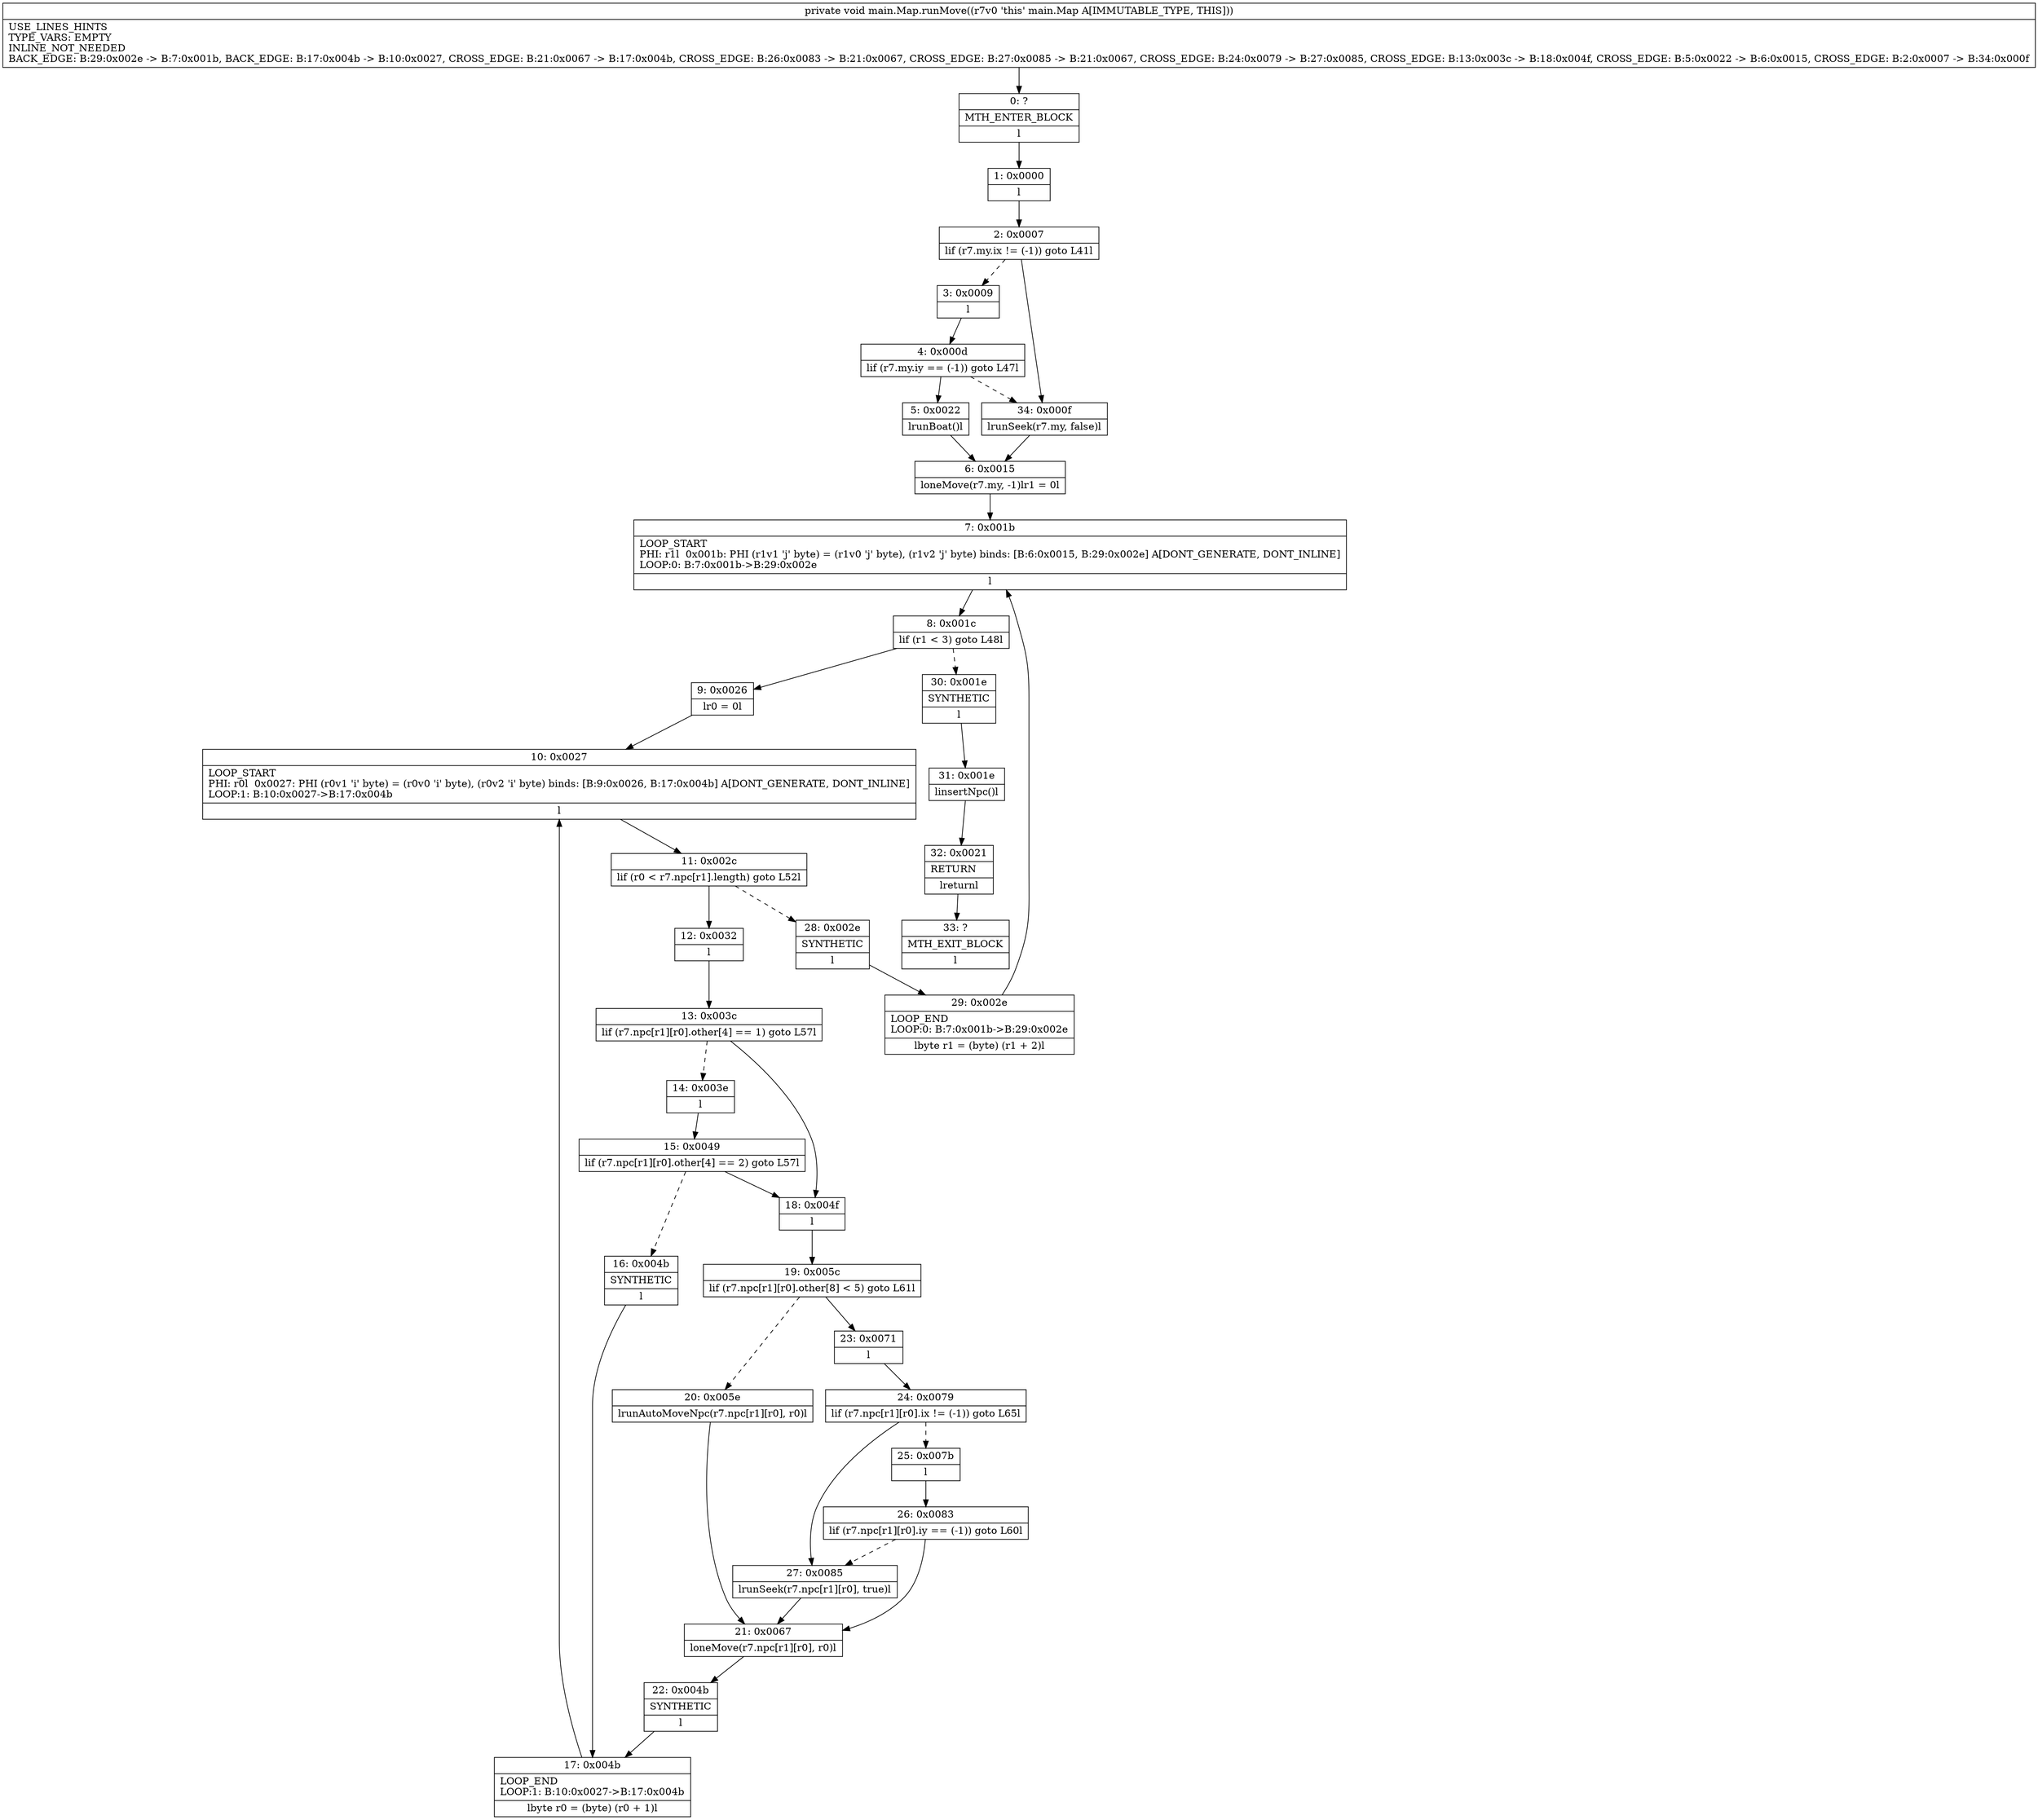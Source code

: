 digraph "CFG formain.Map.runMove()V" {
Node_0 [shape=record,label="{0\:\ ?|MTH_ENTER_BLOCK\l|l}"];
Node_1 [shape=record,label="{1\:\ 0x0000|l}"];
Node_2 [shape=record,label="{2\:\ 0x0007|lif (r7.my.ix != (\-1)) goto L41l}"];
Node_3 [shape=record,label="{3\:\ 0x0009|l}"];
Node_4 [shape=record,label="{4\:\ 0x000d|lif (r7.my.iy == (\-1)) goto L47l}"];
Node_5 [shape=record,label="{5\:\ 0x0022|lrunBoat()l}"];
Node_6 [shape=record,label="{6\:\ 0x0015|loneMove(r7.my, \-1)lr1 = 0l}"];
Node_7 [shape=record,label="{7\:\ 0x001b|LOOP_START\lPHI: r1l  0x001b: PHI (r1v1 'j' byte) = (r1v0 'j' byte), (r1v2 'j' byte) binds: [B:6:0x0015, B:29:0x002e] A[DONT_GENERATE, DONT_INLINE]\lLOOP:0: B:7:0x001b\-\>B:29:0x002e\l|l}"];
Node_8 [shape=record,label="{8\:\ 0x001c|lif (r1 \< 3) goto L48l}"];
Node_9 [shape=record,label="{9\:\ 0x0026|lr0 = 0l}"];
Node_10 [shape=record,label="{10\:\ 0x0027|LOOP_START\lPHI: r0l  0x0027: PHI (r0v1 'i' byte) = (r0v0 'i' byte), (r0v2 'i' byte) binds: [B:9:0x0026, B:17:0x004b] A[DONT_GENERATE, DONT_INLINE]\lLOOP:1: B:10:0x0027\-\>B:17:0x004b\l|l}"];
Node_11 [shape=record,label="{11\:\ 0x002c|lif (r0 \< r7.npc[r1].length) goto L52l}"];
Node_12 [shape=record,label="{12\:\ 0x0032|l}"];
Node_13 [shape=record,label="{13\:\ 0x003c|lif (r7.npc[r1][r0].other[4] == 1) goto L57l}"];
Node_14 [shape=record,label="{14\:\ 0x003e|l}"];
Node_15 [shape=record,label="{15\:\ 0x0049|lif (r7.npc[r1][r0].other[4] == 2) goto L57l}"];
Node_16 [shape=record,label="{16\:\ 0x004b|SYNTHETIC\l|l}"];
Node_17 [shape=record,label="{17\:\ 0x004b|LOOP_END\lLOOP:1: B:10:0x0027\-\>B:17:0x004b\l|lbyte r0 = (byte) (r0 + 1)l}"];
Node_18 [shape=record,label="{18\:\ 0x004f|l}"];
Node_19 [shape=record,label="{19\:\ 0x005c|lif (r7.npc[r1][r0].other[8] \< 5) goto L61l}"];
Node_20 [shape=record,label="{20\:\ 0x005e|lrunAutoMoveNpc(r7.npc[r1][r0], r0)l}"];
Node_21 [shape=record,label="{21\:\ 0x0067|loneMove(r7.npc[r1][r0], r0)l}"];
Node_22 [shape=record,label="{22\:\ 0x004b|SYNTHETIC\l|l}"];
Node_23 [shape=record,label="{23\:\ 0x0071|l}"];
Node_24 [shape=record,label="{24\:\ 0x0079|lif (r7.npc[r1][r0].ix != (\-1)) goto L65l}"];
Node_25 [shape=record,label="{25\:\ 0x007b|l}"];
Node_26 [shape=record,label="{26\:\ 0x0083|lif (r7.npc[r1][r0].iy == (\-1)) goto L60l}"];
Node_27 [shape=record,label="{27\:\ 0x0085|lrunSeek(r7.npc[r1][r0], true)l}"];
Node_28 [shape=record,label="{28\:\ 0x002e|SYNTHETIC\l|l}"];
Node_29 [shape=record,label="{29\:\ 0x002e|LOOP_END\lLOOP:0: B:7:0x001b\-\>B:29:0x002e\l|lbyte r1 = (byte) (r1 + 2)l}"];
Node_30 [shape=record,label="{30\:\ 0x001e|SYNTHETIC\l|l}"];
Node_31 [shape=record,label="{31\:\ 0x001e|linsertNpc()l}"];
Node_32 [shape=record,label="{32\:\ 0x0021|RETURN\l|lreturnl}"];
Node_33 [shape=record,label="{33\:\ ?|MTH_EXIT_BLOCK\l|l}"];
Node_34 [shape=record,label="{34\:\ 0x000f|lrunSeek(r7.my, false)l}"];
MethodNode[shape=record,label="{private void main.Map.runMove((r7v0 'this' main.Map A[IMMUTABLE_TYPE, THIS]))  | USE_LINES_HINTS\lTYPE_VARS: EMPTY\lINLINE_NOT_NEEDED\lBACK_EDGE: B:29:0x002e \-\> B:7:0x001b, BACK_EDGE: B:17:0x004b \-\> B:10:0x0027, CROSS_EDGE: B:21:0x0067 \-\> B:17:0x004b, CROSS_EDGE: B:26:0x0083 \-\> B:21:0x0067, CROSS_EDGE: B:27:0x0085 \-\> B:21:0x0067, CROSS_EDGE: B:24:0x0079 \-\> B:27:0x0085, CROSS_EDGE: B:13:0x003c \-\> B:18:0x004f, CROSS_EDGE: B:5:0x0022 \-\> B:6:0x0015, CROSS_EDGE: B:2:0x0007 \-\> B:34:0x000f\l}"];
MethodNode -> Node_0;
Node_0 -> Node_1;
Node_1 -> Node_2;
Node_2 -> Node_3[style=dashed];
Node_2 -> Node_34;
Node_3 -> Node_4;
Node_4 -> Node_34[style=dashed];
Node_4 -> Node_5;
Node_5 -> Node_6;
Node_6 -> Node_7;
Node_7 -> Node_8;
Node_8 -> Node_9;
Node_8 -> Node_30[style=dashed];
Node_9 -> Node_10;
Node_10 -> Node_11;
Node_11 -> Node_12;
Node_11 -> Node_28[style=dashed];
Node_12 -> Node_13;
Node_13 -> Node_14[style=dashed];
Node_13 -> Node_18;
Node_14 -> Node_15;
Node_15 -> Node_18;
Node_15 -> Node_16[style=dashed];
Node_16 -> Node_17;
Node_17 -> Node_10;
Node_18 -> Node_19;
Node_19 -> Node_20[style=dashed];
Node_19 -> Node_23;
Node_20 -> Node_21;
Node_21 -> Node_22;
Node_22 -> Node_17;
Node_23 -> Node_24;
Node_24 -> Node_25[style=dashed];
Node_24 -> Node_27;
Node_25 -> Node_26;
Node_26 -> Node_21;
Node_26 -> Node_27[style=dashed];
Node_27 -> Node_21;
Node_28 -> Node_29;
Node_29 -> Node_7;
Node_30 -> Node_31;
Node_31 -> Node_32;
Node_32 -> Node_33;
Node_34 -> Node_6;
}

